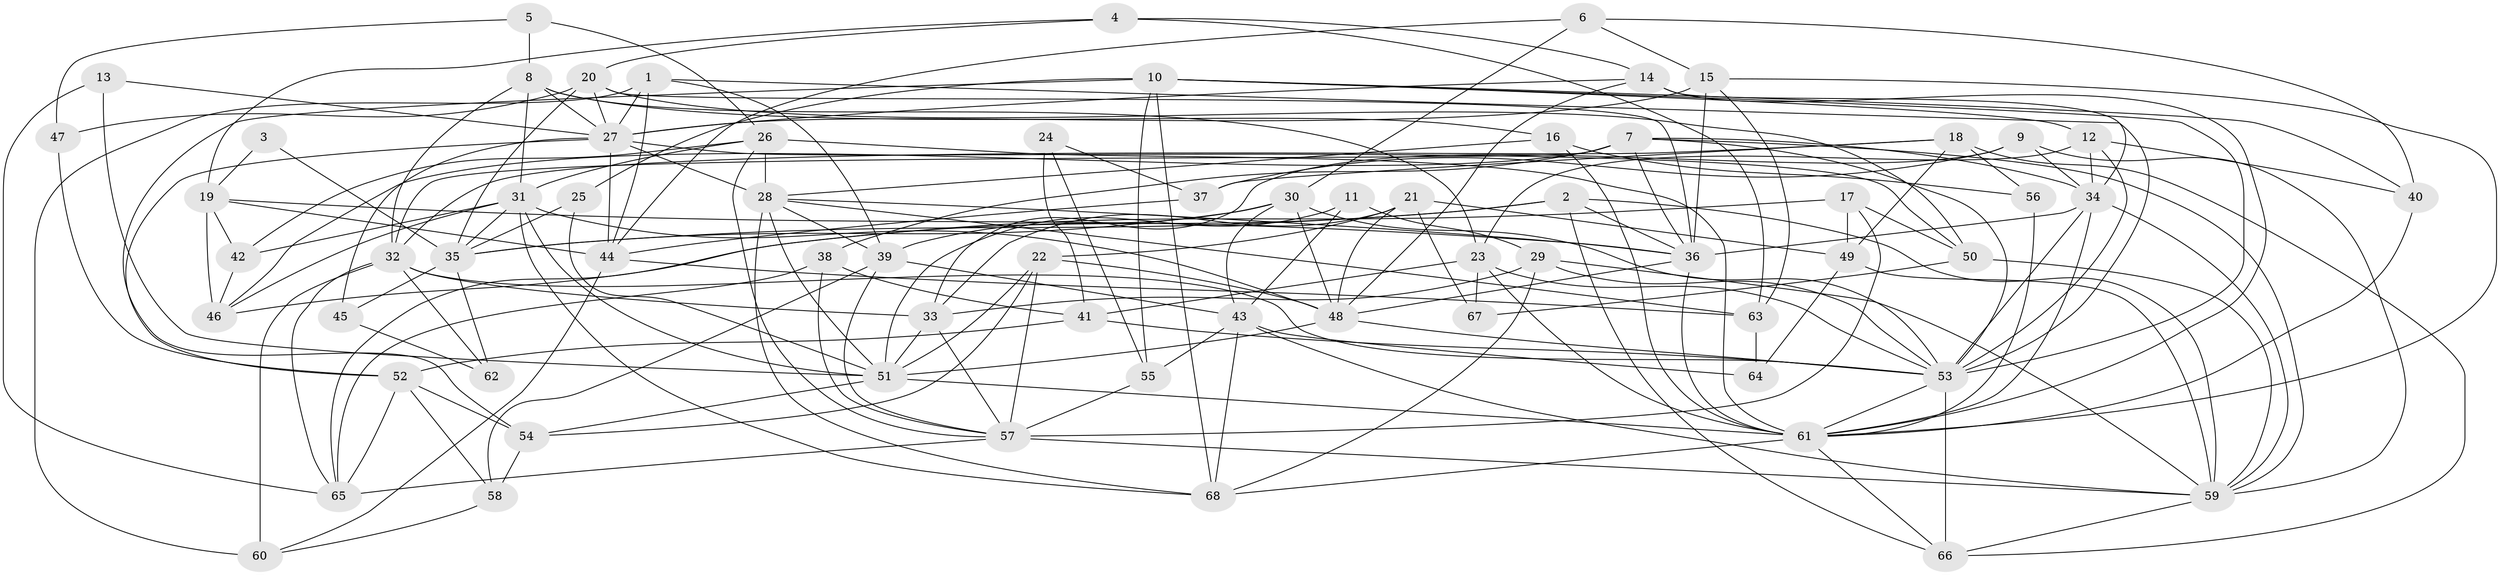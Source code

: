 // original degree distribution, {6: 0.11029411764705882, 4: 0.29411764705882354, 3: 0.2426470588235294, 2: 0.15441176470588236, 7: 0.03676470588235294, 5: 0.14705882352941177, 10: 0.007352941176470588, 8: 0.007352941176470588}
// Generated by graph-tools (version 1.1) at 2025/37/03/04/25 23:37:13]
// undirected, 68 vertices, 190 edges
graph export_dot {
  node [color=gray90,style=filled];
  1;
  2;
  3;
  4;
  5;
  6;
  7;
  8;
  9;
  10;
  11;
  12;
  13;
  14;
  15;
  16;
  17;
  18;
  19;
  20;
  21;
  22;
  23;
  24;
  25;
  26;
  27;
  28;
  29;
  30;
  31;
  32;
  33;
  34;
  35;
  36;
  37;
  38;
  39;
  40;
  41;
  42;
  43;
  44;
  45;
  46;
  47;
  48;
  49;
  50;
  51;
  52;
  53;
  54;
  55;
  56;
  57;
  58;
  59;
  60;
  61;
  62;
  63;
  64;
  65;
  66;
  67;
  68;
  1 -- 27 [weight=1.0];
  1 -- 39 [weight=1.0];
  1 -- 44 [weight=1.0];
  1 -- 53 [weight=1.0];
  1 -- 60 [weight=2.0];
  2 -- 35 [weight=1.0];
  2 -- 36 [weight=1.0];
  2 -- 59 [weight=1.0];
  2 -- 65 [weight=1.0];
  2 -- 66 [weight=1.0];
  3 -- 19 [weight=1.0];
  3 -- 35 [weight=1.0];
  4 -- 14 [weight=1.0];
  4 -- 19 [weight=1.0];
  4 -- 20 [weight=1.0];
  4 -- 63 [weight=1.0];
  5 -- 8 [weight=1.0];
  5 -- 26 [weight=1.0];
  5 -- 47 [weight=1.0];
  6 -- 15 [weight=1.0];
  6 -- 30 [weight=1.0];
  6 -- 40 [weight=1.0];
  6 -- 44 [weight=1.0];
  7 -- 32 [weight=1.0];
  7 -- 34 [weight=1.0];
  7 -- 36 [weight=1.0];
  7 -- 38 [weight=1.0];
  7 -- 46 [weight=1.0];
  7 -- 53 [weight=1.0];
  7 -- 59 [weight=1.0];
  8 -- 16 [weight=1.0];
  8 -- 23 [weight=1.0];
  8 -- 27 [weight=1.0];
  8 -- 31 [weight=1.0];
  8 -- 32 [weight=1.0];
  9 -- 33 [weight=1.0];
  9 -- 34 [weight=1.0];
  9 -- 37 [weight=1.0];
  9 -- 59 [weight=1.0];
  10 -- 12 [weight=1.0];
  10 -- 25 [weight=1.0];
  10 -- 40 [weight=1.0];
  10 -- 53 [weight=1.0];
  10 -- 54 [weight=1.0];
  10 -- 55 [weight=1.0];
  10 -- 68 [weight=1.0];
  11 -- 29 [weight=1.0];
  11 -- 43 [weight=2.0];
  11 -- 51 [weight=1.0];
  12 -- 23 [weight=1.0];
  12 -- 34 [weight=2.0];
  12 -- 40 [weight=1.0];
  12 -- 53 [weight=1.0];
  13 -- 27 [weight=1.0];
  13 -- 51 [weight=1.0];
  13 -- 65 [weight=1.0];
  14 -- 27 [weight=1.0];
  14 -- 34 [weight=1.0];
  14 -- 48 [weight=1.0];
  14 -- 61 [weight=1.0];
  15 -- 27 [weight=3.0];
  15 -- 36 [weight=1.0];
  15 -- 61 [weight=1.0];
  15 -- 63 [weight=1.0];
  16 -- 28 [weight=1.0];
  16 -- 56 [weight=1.0];
  16 -- 61 [weight=1.0];
  17 -- 46 [weight=1.0];
  17 -- 49 [weight=1.0];
  17 -- 50 [weight=1.0];
  17 -- 57 [weight=1.0];
  18 -- 32 [weight=1.0];
  18 -- 37 [weight=1.0];
  18 -- 49 [weight=1.0];
  18 -- 56 [weight=1.0];
  18 -- 66 [weight=1.0];
  19 -- 36 [weight=1.0];
  19 -- 42 [weight=1.0];
  19 -- 44 [weight=1.0];
  19 -- 46 [weight=1.0];
  20 -- 27 [weight=1.0];
  20 -- 35 [weight=1.0];
  20 -- 36 [weight=1.0];
  20 -- 47 [weight=1.0];
  20 -- 50 [weight=1.0];
  21 -- 22 [weight=1.0];
  21 -- 33 [weight=1.0];
  21 -- 48 [weight=1.0];
  21 -- 49 [weight=1.0];
  21 -- 67 [weight=1.0];
  22 -- 48 [weight=1.0];
  22 -- 51 [weight=1.0];
  22 -- 54 [weight=1.0];
  22 -- 57 [weight=1.0];
  23 -- 41 [weight=1.0];
  23 -- 53 [weight=1.0];
  23 -- 61 [weight=1.0];
  23 -- 67 [weight=1.0];
  24 -- 37 [weight=1.0];
  24 -- 41 [weight=1.0];
  24 -- 55 [weight=1.0];
  25 -- 35 [weight=2.0];
  25 -- 51 [weight=1.0];
  26 -- 28 [weight=1.0];
  26 -- 31 [weight=1.0];
  26 -- 42 [weight=1.0];
  26 -- 57 [weight=1.0];
  26 -- 61 [weight=1.0];
  27 -- 28 [weight=2.0];
  27 -- 44 [weight=1.0];
  27 -- 45 [weight=2.0];
  27 -- 50 [weight=1.0];
  27 -- 52 [weight=1.0];
  28 -- 36 [weight=1.0];
  28 -- 39 [weight=1.0];
  28 -- 51 [weight=1.0];
  28 -- 63 [weight=1.0];
  28 -- 68 [weight=1.0];
  29 -- 33 [weight=1.0];
  29 -- 53 [weight=1.0];
  29 -- 59 [weight=1.0];
  29 -- 68 [weight=1.0];
  30 -- 35 [weight=1.0];
  30 -- 39 [weight=1.0];
  30 -- 43 [weight=1.0];
  30 -- 48 [weight=1.0];
  30 -- 53 [weight=1.0];
  31 -- 35 [weight=1.0];
  31 -- 42 [weight=1.0];
  31 -- 46 [weight=1.0];
  31 -- 48 [weight=1.0];
  31 -- 51 [weight=1.0];
  31 -- 68 [weight=1.0];
  32 -- 33 [weight=1.0];
  32 -- 53 [weight=1.0];
  32 -- 60 [weight=1.0];
  32 -- 62 [weight=1.0];
  32 -- 65 [weight=1.0];
  33 -- 51 [weight=1.0];
  33 -- 57 [weight=1.0];
  34 -- 36 [weight=1.0];
  34 -- 53 [weight=1.0];
  34 -- 59 [weight=1.0];
  34 -- 61 [weight=1.0];
  35 -- 45 [weight=1.0];
  35 -- 62 [weight=1.0];
  36 -- 48 [weight=1.0];
  36 -- 61 [weight=1.0];
  37 -- 44 [weight=1.0];
  38 -- 41 [weight=1.0];
  38 -- 57 [weight=1.0];
  38 -- 65 [weight=1.0];
  39 -- 43 [weight=1.0];
  39 -- 57 [weight=1.0];
  39 -- 58 [weight=1.0];
  40 -- 61 [weight=1.0];
  41 -- 52 [weight=1.0];
  41 -- 53 [weight=1.0];
  42 -- 46 [weight=2.0];
  43 -- 55 [weight=2.0];
  43 -- 59 [weight=1.0];
  43 -- 64 [weight=1.0];
  43 -- 68 [weight=1.0];
  44 -- 60 [weight=1.0];
  44 -- 63 [weight=1.0];
  45 -- 62 [weight=1.0];
  47 -- 52 [weight=1.0];
  48 -- 51 [weight=1.0];
  48 -- 53 [weight=1.0];
  49 -- 59 [weight=1.0];
  49 -- 64 [weight=1.0];
  50 -- 59 [weight=1.0];
  50 -- 67 [weight=1.0];
  51 -- 54 [weight=1.0];
  51 -- 61 [weight=2.0];
  52 -- 54 [weight=1.0];
  52 -- 58 [weight=1.0];
  52 -- 65 [weight=1.0];
  53 -- 61 [weight=1.0];
  53 -- 66 [weight=1.0];
  54 -- 58 [weight=1.0];
  55 -- 57 [weight=1.0];
  56 -- 61 [weight=1.0];
  57 -- 59 [weight=1.0];
  57 -- 65 [weight=1.0];
  58 -- 60 [weight=1.0];
  59 -- 66 [weight=1.0];
  61 -- 66 [weight=1.0];
  61 -- 68 [weight=1.0];
  63 -- 64 [weight=1.0];
}
